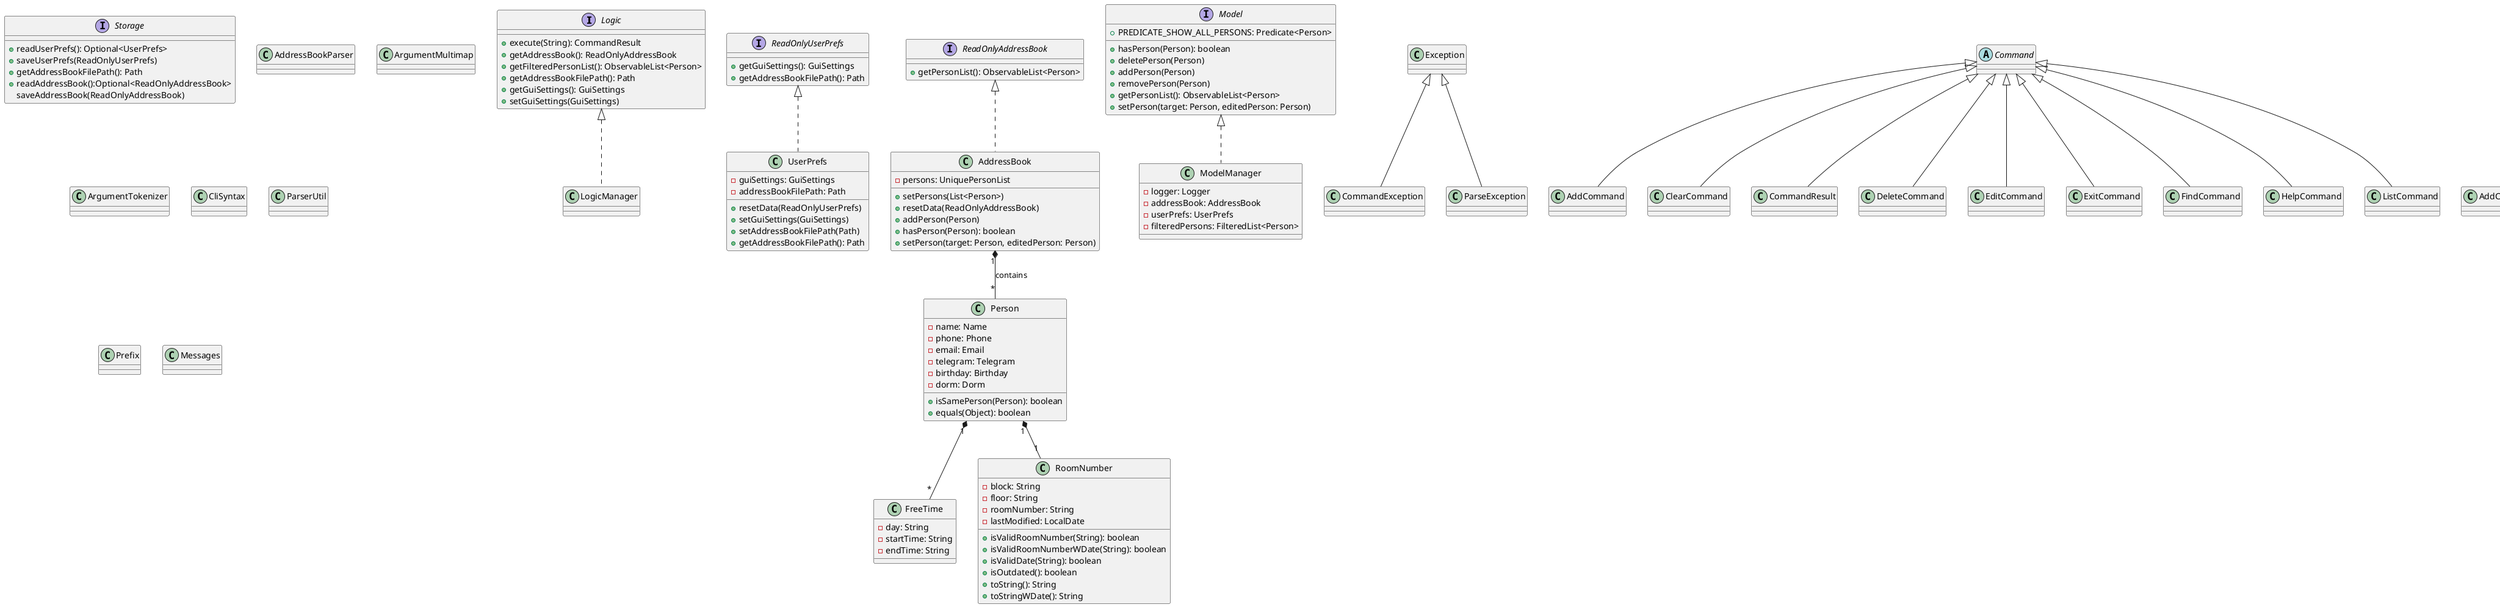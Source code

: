 @startuml
'https://plantuml.com/class-diagram

interface Logic {
+execute(String): CommandResult
+getAddressBook(): ReadOnlyAddressBook
+getFilteredPersonList(): ObservableList<Person>
+getAddressBookFilePath(): Path
+getGuiSettings(): GuiSettings
+setGuiSettings(GuiSettings)
}

class LogicManager implements Logic {
}


interface ReadOnlyUserPrefs {
+getGuiSettings(): GuiSettings
+getAddressBookFilePath(): Path
}

class UserPrefs {
-guiSettings: GuiSettings
-addressBookFilePath: Path

+resetData(ReadOnlyUserPrefs)
+setGuiSettings(GuiSettings)
+setAddressBookFilePath(Path)
+getAddressBookFilePath(): Path
}

ReadOnlyUserPrefs <|.. UserPrefs

interface ReadOnlyAddressBook {
+getPersonList(): ObservableList<Person>
}

class AddressBook {
-persons: UniquePersonList

+setPersons(List<Person>)
+resetData(ReadOnlyAddressBook)
+addPerson(Person)
+hasPerson(Person): boolean
+setPerson(target: Person, editedPerson: Person)
}

ReadOnlyAddressBook <|.. AddressBook

interface Model {
+PREDICATE_SHOW_ALL_PERSONS: Predicate<Person>

+hasPerson(Person): boolean
+deletePerson(Person)
+addPerson(Person)
+removePerson(Person)
+getPersonList(): ObservableList<Person>
+setPerson(target: Person, editedPerson: Person)
}

class ModelManager {
-logger: Logger
-addressBook: AddressBook
-userPrefs: UserPrefs
-filteredPersons: FilteredList<Person>
}

Model <|.. ModelManager


class Person {
-name: Name
-phone: Phone
-email: Email
-telegram: Telegram
-birthday: Birthday
-dorm: Dorm

+isSamePerson(Person): boolean
+equals(Object): boolean
}

class FreeTime {
-day: String
-startTime: String
-endTime: String
}

class RoomNumber {
-block: String
-floor: String
-roomNumber: String
-lastModified: LocalDate

+isValidRoomNumber(String): boolean
+isValidRoomNumberWDate(String): boolean
+isValidDate(String): boolean
+isOutdated(): boolean
+toString(): String
+toStringWDate(): String
}

Person "1" *-- "*" FreeTime
Person "1" *-- "1" RoomNumber

interface Storage  {
+readUserPrefs(): Optional<UserPrefs>
+saveUserPrefs(ReadOnlyUserPrefs)
+getAddressBookFilePath(): Path
+readAddressBook():Optional<ReadOnlyAddressBook>
saveAddressBook(ReadOnlyAddressBook)
}

class CommandException extends Exception {
}

abstract class Command {
}

class AddCommand extends Command {
}

class ClearCommand extends Command {
}

class CommandResult extends Command {
}

class DeleteCommand extends Command {
}

class EditCommand extends Command {
}

class ExitCommand extends Command {
}

class FindCommand extends Command {
}

class HelpCommand extends Command {
}

class ListCommand extends Command {
}

class ParseException extends Exception {
}

class AddCommandParser implements Parser {
}

class AddressBookParser {
}

class ArgumentMultimap {
}

class ArgumentTokenizer {
}

class CliSyntax {
}

class DeleteCommandParser implements Parser {
}

class EditCommandParser implements Parser {
}

class FindCommandParser implements Parser {
}

interface Parser<T extends Command> {
}

class ParserUtil {
}

class Prefix {
}


class Messages {
}

AddressBook "1" *-- "*" Person : contains


@enduml
